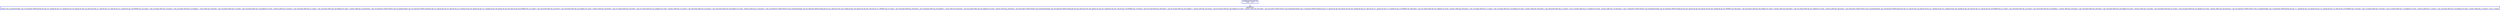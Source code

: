 digraph  g{
node [shape=rectangle, color=black, fontcolor=black, style=bold]
0 [label="LogSkolemFunctionCall
(\"{0}\", \"{1}\")" , color = blue] ; 
1 [label="LogSQLEval 
SELECT tab_123.primaryName, tab_124.character FROM person AS tab_123, casting AS tab_125, casting AS tab_124, person AS tab_126, person AS tab_127, title AS tab_121, title AS tab_122, casting AS tab_128 WHERE tab_122.tconst = tab_125.tconst AND tab_123.nconst = tab_125.nconst AND tab_125.category = 'actor' AND tab_126.nconst = tab_124.nconst AND tab_121.tconst = tab_124.tconst AND tab_124.category IN ('actor', 'actress') AND tab_123.nconst = tab_126.nconst AND tab_127.nconst = tab_128.nconst AND tab_128.category IN ('actor', 'actress') AND tab_124.character = tab_128.character UNION SELECT tab_151.primaryName, tab_152.character FROM casting AS tab_152, person AS tab_155, title AS tab_153, casting AS tab_150, person AS tab_151, casting AS tab_156, person AS tab_149, title AS tab_154 WHERE tab_151.nconst = tab_150.nconst AND tab_154.tconst = tab_150.tconst AND tab_150.category IN ('actor', 'actress') AND tab_149.nconst = tab_152.nconst AND tab_153.tconst = tab_152.tconst AND tab_152.category IN ('actor', 'actress') AND tab_151.nconst = tab_149.nconst AND tab_155.nconst = tab_156.nconst AND tab_156.category IN ('actor', 'actress') AND tab_152.character = tab_156.character UNION SELECT tab_158.primaryName, tab_161.character FROM casting AS tab_161, person AS tab_158, casting AS tab_159, person AS tab_160, title AS tab_157 WHERE tab_157.tconst = tab_159.tconst AND tab_158.nconst = tab_159.nconst AND tab_159.category = 'actor' AND tab_160.nconst = tab_161.nconst AND tab_161.category IN ('actor', 'actress') AND tab_158.nconst = tab_160.nconst UNION SELECT tab_180.primaryName, tab_183.character FROM casting AS tab_183, person AS tab_180, person AS tab_182, casting AS tab_181, title AS tab_179 WHERE tab_179.tconst = tab_181.tconst AND tab_180.nconst = tab_181.nconst AND tab_181.category = 'actress' AND tab_182.nconst = tab_183.nconst AND tab_183.category IN ('actor', 'actress') AND tab_180.nconst = tab_182.nconst UNION SELECT tab_168.primaryName, tab_170.character FROM casting AS tab_173, person AS tab_168, person AS tab_169, casting AS tab_167, title AS tab_171, person AS tab_172, casting AS tab_170 WHERE tab_168.nconst = tab_167.nconst AND tab_167.category IN ('actor', 'actress') AND tab_169.nconst = tab_170.nconst AND tab_171.tconst = tab_170.tconst AND tab_170.category IN ('actor', 'actress') AND tab_168.nconst = tab_169.nconst AND tab_172.nconst = tab_173.nconst AND tab_173.category IN ('actor', 'actress') AND tab_170.character = tab_173.character UNION SELECT tab_184.primaryName, tab_187.character FROM casting AS tab_185, person AS tab_184, person AS tab_186, casting AS tab_187 WHERE tab_184.nconst = tab_185.nconst AND tab_185.category IN ('actor', 'actress') AND tab_186.nconst = tab_187.nconst AND tab_187.category IN ('actor', 'actress') AND tab_184.nconst = tab_186.nconst UNION SELECT tab_135.primaryName, tab_136.character FROM person AS tab_135, title AS tab_140, person AS tab_141, casting AS tab_142, casting AS tab_138, casting AS tab_136, title AS tab_137, person AS tab_139 WHERE tab_137.tconst = tab_138.tconst AND tab_135.nconst = tab_138.nconst AND tab_138.category = 'actress' AND tab_139.nconst = tab_136.nconst AND tab_140.tconst = tab_136.tconst AND tab_136.category IN ('actor', 'actress') AND tab_135.nconst = tab_139.nconst AND tab_141.nconst = tab_142.nconst AND tab_142.category IN ('actor', 'actress') AND tab_136.character = tab_142.character UNION SELECT tab_174.primaryName, tab_178.character FROM person AS tab_177, casting AS tab_178, person AS tab_174, casting AS tab_175, title AS tab_176 WHERE tab_174.nconst = tab_175.nconst AND tab_176.tconst = tab_175.tconst AND tab_175.category IN ('actor', 'actress') AND tab_177.nconst = tab_178.nconst AND tab_178.category IN ('actor', 'actress') AND tab_174.nconst = tab_177.nconst", color = blue] ; 
0 -> 1 ; 
}

